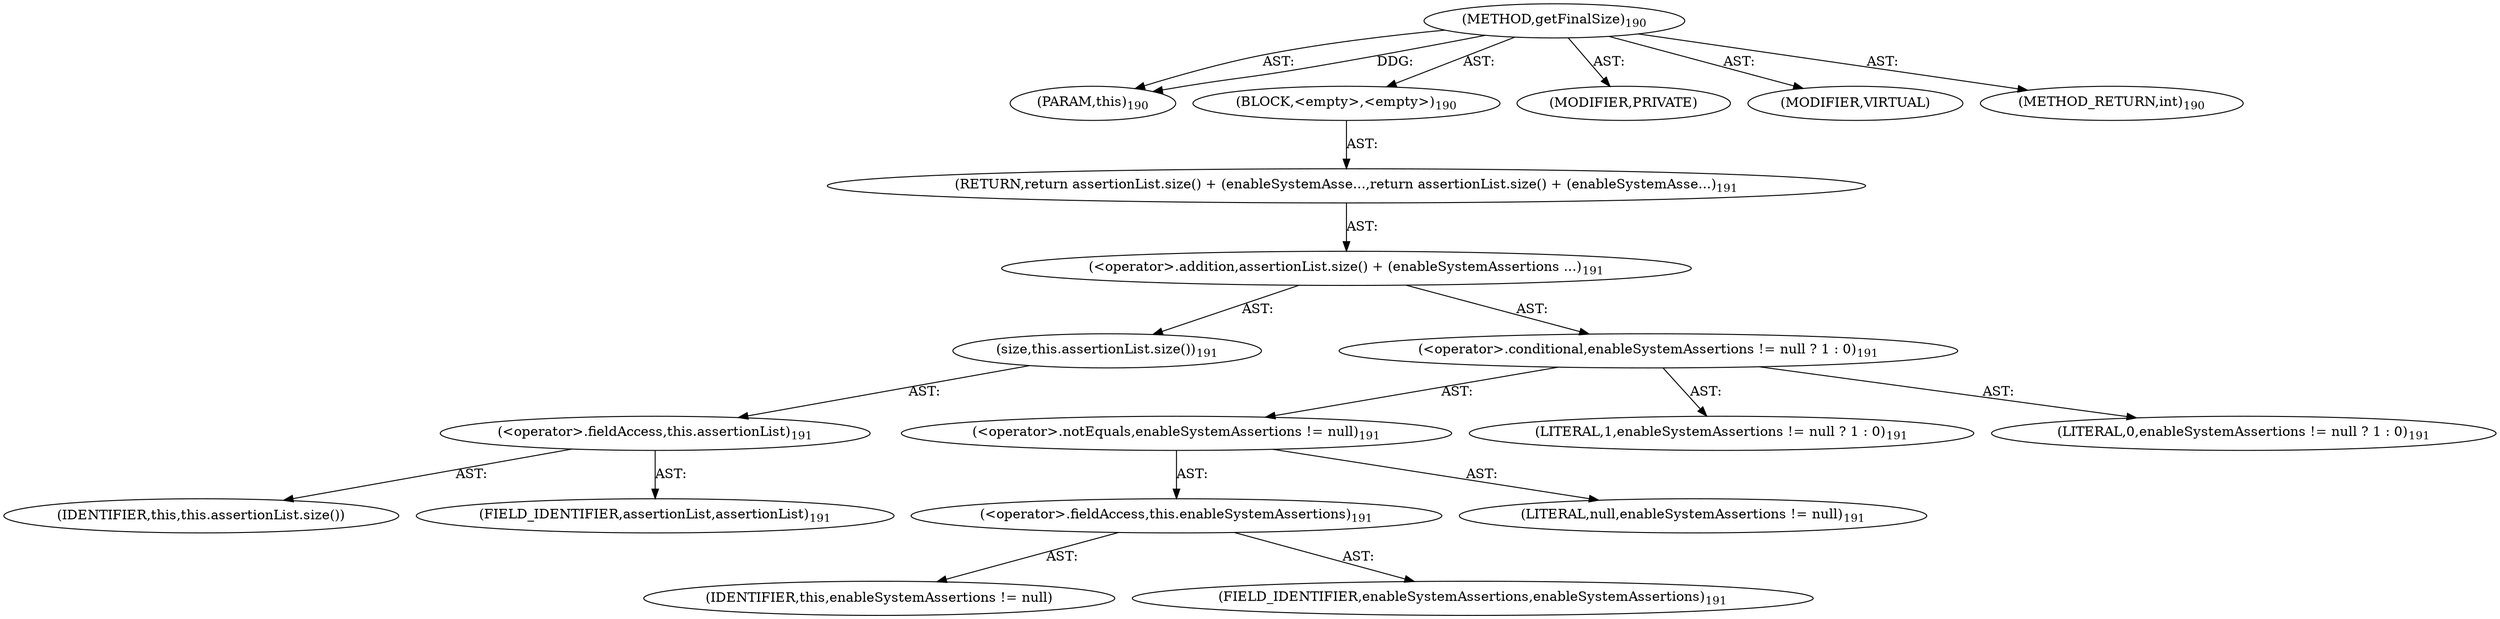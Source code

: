 digraph "getFinalSize" {  
"111669149702" [label = <(METHOD,getFinalSize)<SUB>190</SUB>> ]
"115964117007" [label = <(PARAM,this)<SUB>190</SUB>> ]
"25769803787" [label = <(BLOCK,&lt;empty&gt;,&lt;empty&gt;)<SUB>190</SUB>> ]
"146028888067" [label = <(RETURN,return assertionList.size() + (enableSystemAsse...,return assertionList.size() + (enableSystemAsse...)<SUB>191</SUB>> ]
"30064771106" [label = <(&lt;operator&gt;.addition,assertionList.size() + (enableSystemAssertions ...)<SUB>191</SUB>> ]
"30064771107" [label = <(size,this.assertionList.size())<SUB>191</SUB>> ]
"30064771108" [label = <(&lt;operator&gt;.fieldAccess,this.assertionList)<SUB>191</SUB>> ]
"68719476781" [label = <(IDENTIFIER,this,this.assertionList.size())> ]
"55834574853" [label = <(FIELD_IDENTIFIER,assertionList,assertionList)<SUB>191</SUB>> ]
"30064771109" [label = <(&lt;operator&gt;.conditional,enableSystemAssertions != null ? 1 : 0)<SUB>191</SUB>> ]
"30064771110" [label = <(&lt;operator&gt;.notEquals,enableSystemAssertions != null)<SUB>191</SUB>> ]
"30064771111" [label = <(&lt;operator&gt;.fieldAccess,this.enableSystemAssertions)<SUB>191</SUB>> ]
"68719476782" [label = <(IDENTIFIER,this,enableSystemAssertions != null)> ]
"55834574854" [label = <(FIELD_IDENTIFIER,enableSystemAssertions,enableSystemAssertions)<SUB>191</SUB>> ]
"90194313220" [label = <(LITERAL,null,enableSystemAssertions != null)<SUB>191</SUB>> ]
"90194313221" [label = <(LITERAL,1,enableSystemAssertions != null ? 1 : 0)<SUB>191</SUB>> ]
"90194313222" [label = <(LITERAL,0,enableSystemAssertions != null ? 1 : 0)<SUB>191</SUB>> ]
"133143986190" [label = <(MODIFIER,PRIVATE)> ]
"133143986191" [label = <(MODIFIER,VIRTUAL)> ]
"128849018886" [label = <(METHOD_RETURN,int)<SUB>190</SUB>> ]
  "111669149702" -> "115964117007"  [ label = "AST: "] 
  "111669149702" -> "25769803787"  [ label = "AST: "] 
  "111669149702" -> "133143986190"  [ label = "AST: "] 
  "111669149702" -> "133143986191"  [ label = "AST: "] 
  "111669149702" -> "128849018886"  [ label = "AST: "] 
  "25769803787" -> "146028888067"  [ label = "AST: "] 
  "146028888067" -> "30064771106"  [ label = "AST: "] 
  "30064771106" -> "30064771107"  [ label = "AST: "] 
  "30064771106" -> "30064771109"  [ label = "AST: "] 
  "30064771107" -> "30064771108"  [ label = "AST: "] 
  "30064771108" -> "68719476781"  [ label = "AST: "] 
  "30064771108" -> "55834574853"  [ label = "AST: "] 
  "30064771109" -> "30064771110"  [ label = "AST: "] 
  "30064771109" -> "90194313221"  [ label = "AST: "] 
  "30064771109" -> "90194313222"  [ label = "AST: "] 
  "30064771110" -> "30064771111"  [ label = "AST: "] 
  "30064771110" -> "90194313220"  [ label = "AST: "] 
  "30064771111" -> "68719476782"  [ label = "AST: "] 
  "30064771111" -> "55834574854"  [ label = "AST: "] 
  "111669149702" -> "115964117007"  [ label = "DDG: "] 
}
